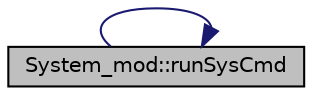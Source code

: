 digraph "System_mod::runSysCmd"
{
 // LATEX_PDF_SIZE
  edge [fontname="Helvetica",fontsize="10",labelfontname="Helvetica",labelfontsize="10"];
  node [fontname="Helvetica",fontsize="10",shape=record];
  rankdir="LR";
  Node1 [label="System_mod::runSysCmd",height=0.2,width=0.4,color="black", fillcolor="grey75", style="filled", fontcolor="black",tooltip="A method of the SysCmd_type class. Execute the requested system command and return."];
  Node1 -> Node1 [color="midnightblue",fontsize="10",style="solid",fontname="Helvetica"];
}
